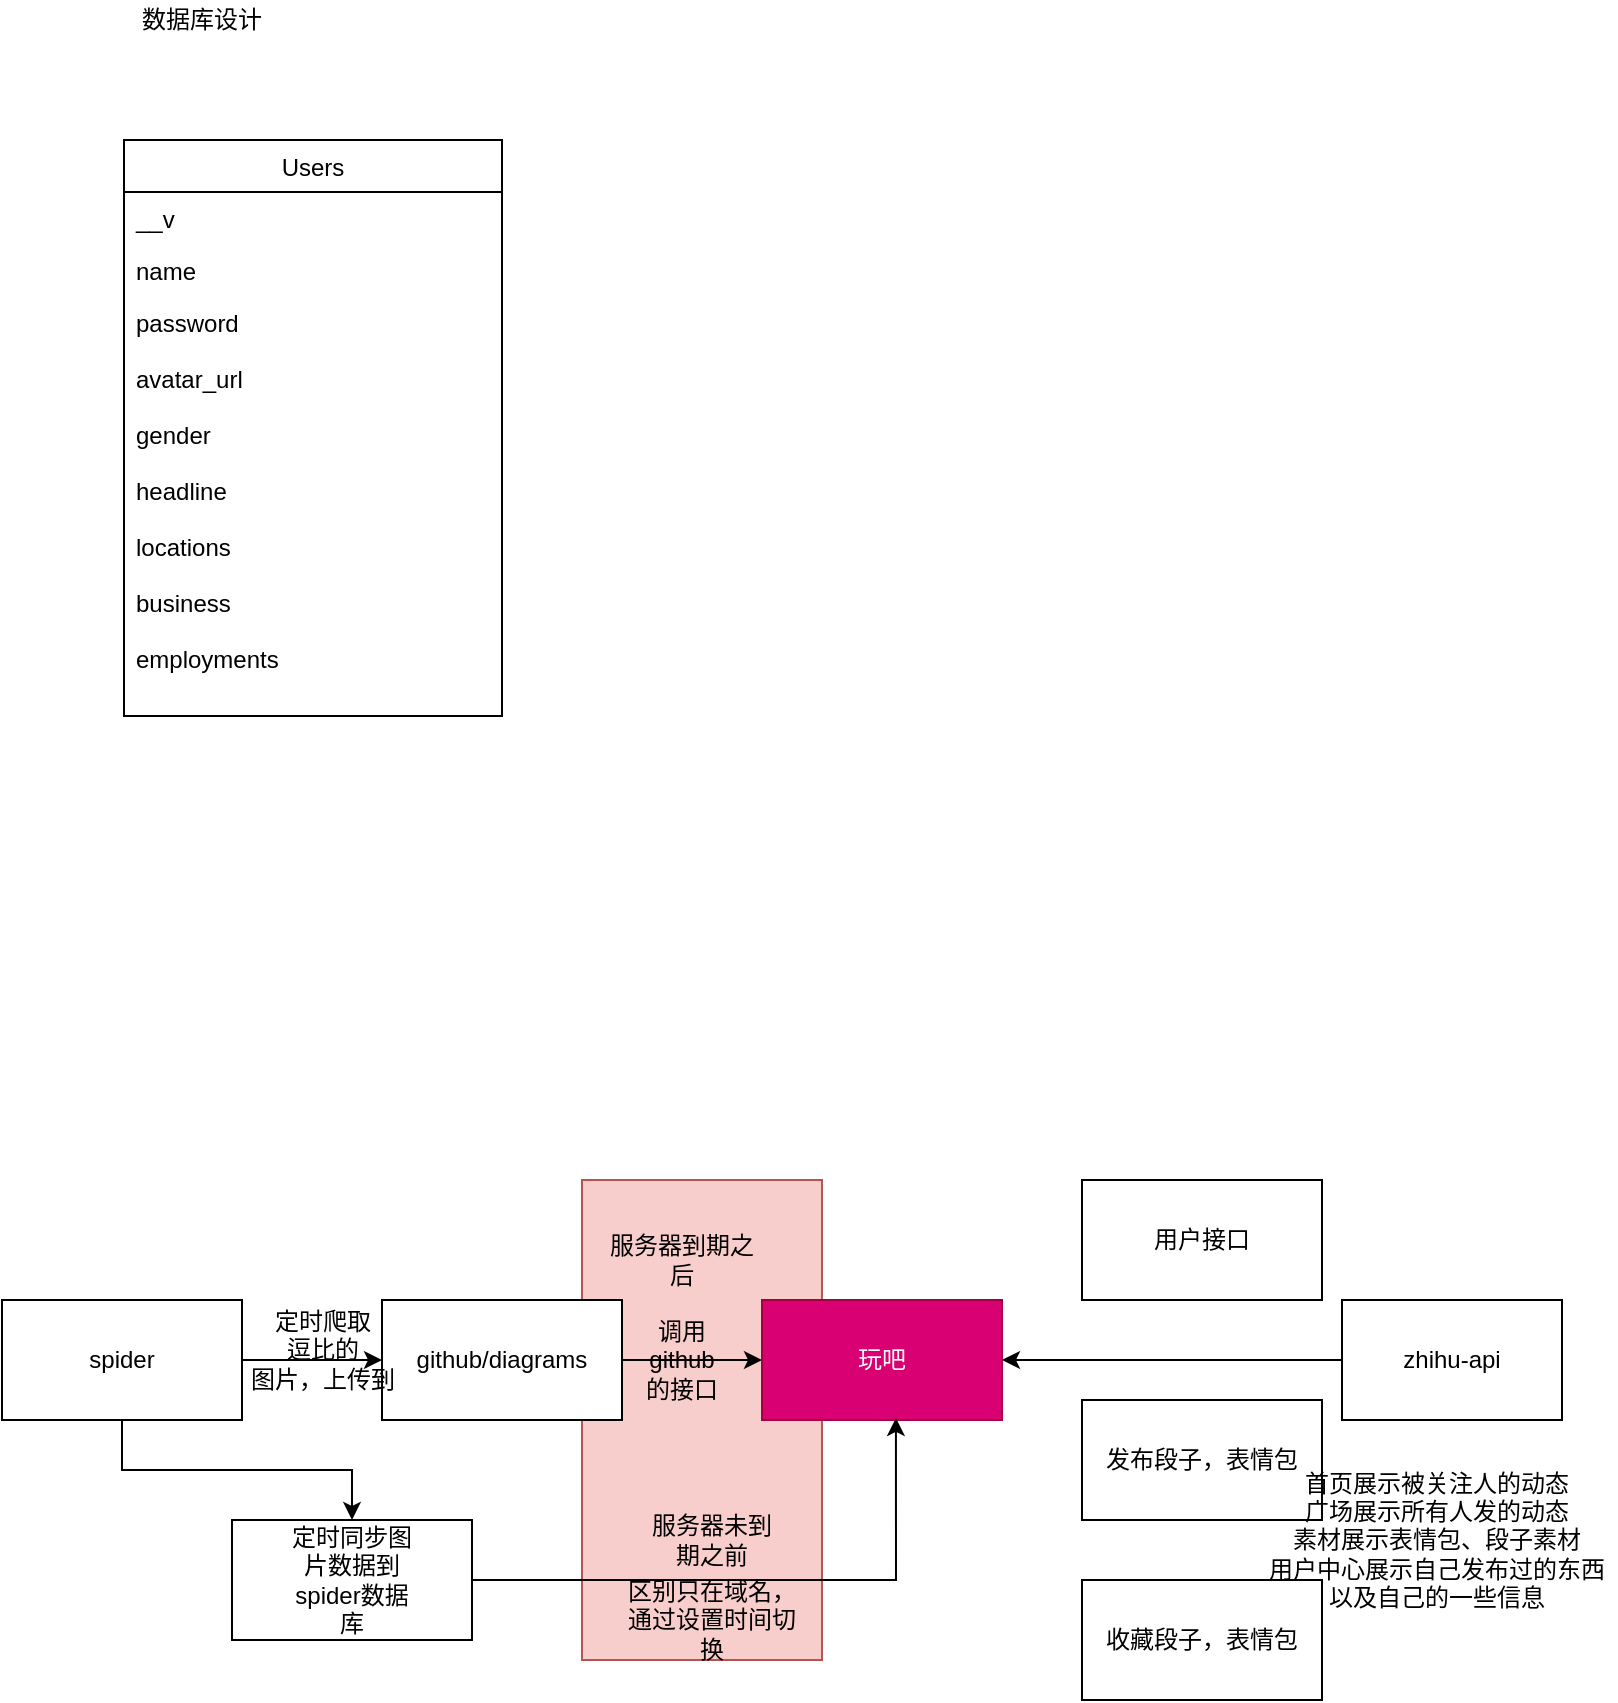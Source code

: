 <mxfile version="14.6.13" type="device"><diagram id="vX91PgY0Vcs1NB5ILVV_" name="第 1 页"><mxGraphModel dx="946" dy="628" grid="1" gridSize="10" guides="1" tooltips="1" connect="1" arrows="1" fold="1" page="1" pageScale="1" pageWidth="827" pageHeight="1169" math="0" shadow="0"><root><mxCell id="0"/><mxCell id="1" parent="0"/><mxCell id="jclNdH-C2hw0BQLPv_QM-34" value="" style="rounded=0;whiteSpace=wrap;html=1;fillColor=#f8cecc;strokeColor=#b85450;" vertex="1" parent="1"><mxGeometry x="310" y="630" width="120" height="240" as="geometry"/></mxCell><mxCell id="jclNdH-C2hw0BQLPv_QM-1" value="数据库设计&lt;br&gt;" style="text;html=1;strokeColor=none;fillColor=none;align=center;verticalAlign=middle;whiteSpace=wrap;rounded=0;" vertex="1" parent="1"><mxGeometry x="80" y="40" width="80" height="20" as="geometry"/></mxCell><mxCell id="jclNdH-C2hw0BQLPv_QM-2" value="Users" style="swimlane;fontStyle=0;childLayout=stackLayout;horizontal=1;startSize=26;horizontalStack=0;resizeParent=1;resizeParentMax=0;resizeLast=0;collapsible=1;marginBottom=0;" vertex="1" parent="1"><mxGeometry x="81" y="110" width="189" height="288" as="geometry"/></mxCell><mxCell id="jclNdH-C2hw0BQLPv_QM-3" value="__v&#10;" style="text;strokeColor=none;fillColor=none;align=left;verticalAlign=top;spacingLeft=4;spacingRight=4;overflow=hidden;rotatable=0;points=[[0,0.5],[1,0.5]];portConstraint=eastwest;" vertex="1" parent="jclNdH-C2hw0BQLPv_QM-2"><mxGeometry y="26" width="189" height="26" as="geometry"/></mxCell><mxCell id="jclNdH-C2hw0BQLPv_QM-4" value="name" style="text;strokeColor=none;fillColor=none;align=left;verticalAlign=top;spacingLeft=4;spacingRight=4;overflow=hidden;rotatable=0;points=[[0,0.5],[1,0.5]];portConstraint=eastwest;" vertex="1" parent="jclNdH-C2hw0BQLPv_QM-2"><mxGeometry y="52" width="189" height="26" as="geometry"/></mxCell><mxCell id="jclNdH-C2hw0BQLPv_QM-5" value="password&#10;&#10;avatar_url&#10;&#10;gender&#10;&#10;headline&#10;&#10;locations&#10;&#10;business&#10;&#10;employments&#10;" style="text;strokeColor=none;fillColor=none;align=left;verticalAlign=top;spacingLeft=4;spacingRight=4;overflow=hidden;rotatable=0;points=[[0,0.5],[1,0.5]];portConstraint=eastwest;" vertex="1" parent="jclNdH-C2hw0BQLPv_QM-2"><mxGeometry y="78" width="189" height="210" as="geometry"/></mxCell><mxCell id="jclNdH-C2hw0BQLPv_QM-11" style="edgeStyle=orthogonalEdgeStyle;rounded=0;orthogonalLoop=1;jettySize=auto;html=1;" edge="1" parent="1" source="jclNdH-C2hw0BQLPv_QM-10"><mxGeometry relative="1" as="geometry"><mxPoint x="210" y="720" as="targetPoint"/></mxGeometry></mxCell><mxCell id="jclNdH-C2hw0BQLPv_QM-28" style="edgeStyle=orthogonalEdgeStyle;rounded=0;orthogonalLoop=1;jettySize=auto;html=1;exitX=0.5;exitY=1;exitDx=0;exitDy=0;entryX=0.5;entryY=0;entryDx=0;entryDy=0;" edge="1" parent="1" source="jclNdH-C2hw0BQLPv_QM-10" target="jclNdH-C2hw0BQLPv_QM-23"><mxGeometry relative="1" as="geometry"/></mxCell><mxCell id="jclNdH-C2hw0BQLPv_QM-10" value="spider" style="rounded=0;whiteSpace=wrap;html=1;" vertex="1" parent="1"><mxGeometry x="20" y="690" width="120" height="60" as="geometry"/></mxCell><mxCell id="jclNdH-C2hw0BQLPv_QM-17" style="edgeStyle=orthogonalEdgeStyle;rounded=0;orthogonalLoop=1;jettySize=auto;html=1;exitX=1;exitY=0.5;exitDx=0;exitDy=0;" edge="1" parent="1" source="jclNdH-C2hw0BQLPv_QM-12" target="jclNdH-C2hw0BQLPv_QM-15"><mxGeometry relative="1" as="geometry"/></mxCell><mxCell id="jclNdH-C2hw0BQLPv_QM-12" value="github/diagrams" style="rounded=0;whiteSpace=wrap;html=1;" vertex="1" parent="1"><mxGeometry x="210" y="690" width="120" height="60" as="geometry"/></mxCell><mxCell id="jclNdH-C2hw0BQLPv_QM-13" value="定时爬取&lt;br&gt;逗比的&lt;br&gt;图片，上传到" style="text;html=1;align=center;verticalAlign=middle;resizable=0;points=[];autosize=1;strokeColor=none;" vertex="1" parent="1"><mxGeometry x="135" y="690" width="90" height="50" as="geometry"/></mxCell><mxCell id="jclNdH-C2hw0BQLPv_QM-15" value="玩吧" style="rounded=0;whiteSpace=wrap;html=1;fillColor=#d80073;strokeColor=#A50040;fontColor=#ffffff;" vertex="1" parent="1"><mxGeometry x="400" y="690" width="120" height="60" as="geometry"/></mxCell><mxCell id="jclNdH-C2hw0BQLPv_QM-18" value="调用github的接口" style="text;html=1;strokeColor=none;fillColor=none;align=center;verticalAlign=middle;whiteSpace=wrap;rounded=0;" vertex="1" parent="1"><mxGeometry x="340" y="710" width="40" height="20" as="geometry"/></mxCell><mxCell id="jclNdH-C2hw0BQLPv_QM-29" style="edgeStyle=orthogonalEdgeStyle;rounded=0;orthogonalLoop=1;jettySize=auto;html=1;exitX=1;exitY=0.5;exitDx=0;exitDy=0;entryX=0.558;entryY=0.983;entryDx=0;entryDy=0;entryPerimeter=0;" edge="1" parent="1" source="jclNdH-C2hw0BQLPv_QM-23" target="jclNdH-C2hw0BQLPv_QM-15"><mxGeometry relative="1" as="geometry"/></mxCell><mxCell id="jclNdH-C2hw0BQLPv_QM-23" value="" style="rounded=0;whiteSpace=wrap;html=1;" vertex="1" parent="1"><mxGeometry x="135" y="800" width="120" height="60" as="geometry"/></mxCell><mxCell id="jclNdH-C2hw0BQLPv_QM-26" value="定时同步图片数据到spider数据库" style="text;html=1;strokeColor=none;fillColor=none;align=center;verticalAlign=middle;whiteSpace=wrap;rounded=0;" vertex="1" parent="1"><mxGeometry x="160" y="820" width="70" height="20" as="geometry"/></mxCell><mxCell id="jclNdH-C2hw0BQLPv_QM-31" value="服务器未到期之前" style="text;html=1;strokeColor=none;fillColor=none;align=center;verticalAlign=middle;whiteSpace=wrap;rounded=0;" vertex="1" parent="1"><mxGeometry x="340" y="800" width="70" height="20" as="geometry"/></mxCell><mxCell id="jclNdH-C2hw0BQLPv_QM-33" value="服务器到期之后" style="text;html=1;strokeColor=none;fillColor=none;align=center;verticalAlign=middle;whiteSpace=wrap;rounded=0;" vertex="1" parent="1"><mxGeometry x="320" y="660" width="80" height="20" as="geometry"/></mxCell><mxCell id="jclNdH-C2hw0BQLPv_QM-35" value="区别只在域名，通过设置时间切换" style="text;html=1;strokeColor=none;fillColor=none;align=center;verticalAlign=middle;whiteSpace=wrap;rounded=0;" vertex="1" parent="1"><mxGeometry x="330" y="840" width="90" height="20" as="geometry"/></mxCell><mxCell id="jclNdH-C2hw0BQLPv_QM-43" style="edgeStyle=orthogonalEdgeStyle;rounded=0;orthogonalLoop=1;jettySize=auto;html=1;exitX=0;exitY=0.5;exitDx=0;exitDy=0;" edge="1" parent="1" source="jclNdH-C2hw0BQLPv_QM-36" target="jclNdH-C2hw0BQLPv_QM-15"><mxGeometry relative="1" as="geometry"/></mxCell><mxCell id="jclNdH-C2hw0BQLPv_QM-36" value="zhihu-api" style="rounded=0;whiteSpace=wrap;html=1;" vertex="1" parent="1"><mxGeometry x="690" y="690" width="110" height="60" as="geometry"/></mxCell><mxCell id="jclNdH-C2hw0BQLPv_QM-37" value="用户接口" style="rounded=0;whiteSpace=wrap;html=1;" vertex="1" parent="1"><mxGeometry x="560" y="630" width="120" height="60" as="geometry"/></mxCell><mxCell id="jclNdH-C2hw0BQLPv_QM-41" value="发布段子，表情包" style="rounded=0;whiteSpace=wrap;html=1;" vertex="1" parent="1"><mxGeometry x="560" y="740" width="120" height="60" as="geometry"/></mxCell><mxCell id="jclNdH-C2hw0BQLPv_QM-42" value="收藏段子，表情包" style="rounded=0;whiteSpace=wrap;html=1;" vertex="1" parent="1"><mxGeometry x="560" y="830" width="120" height="60" as="geometry"/></mxCell><mxCell id="jclNdH-C2hw0BQLPv_QM-44" value="首页展示被关注人的动态&lt;br&gt;广场展示所有人发的动态&lt;br&gt;素材展示表情包、段子素材&lt;br&gt;用户中心展示自己发布过的东西&lt;br&gt;以及自己的一些信息" style="text;html=1;align=center;verticalAlign=middle;resizable=0;points=[];autosize=1;strokeColor=none;" vertex="1" parent="1"><mxGeometry x="647" y="770" width="180" height="80" as="geometry"/></mxCell></root></mxGraphModel></diagram></mxfile>